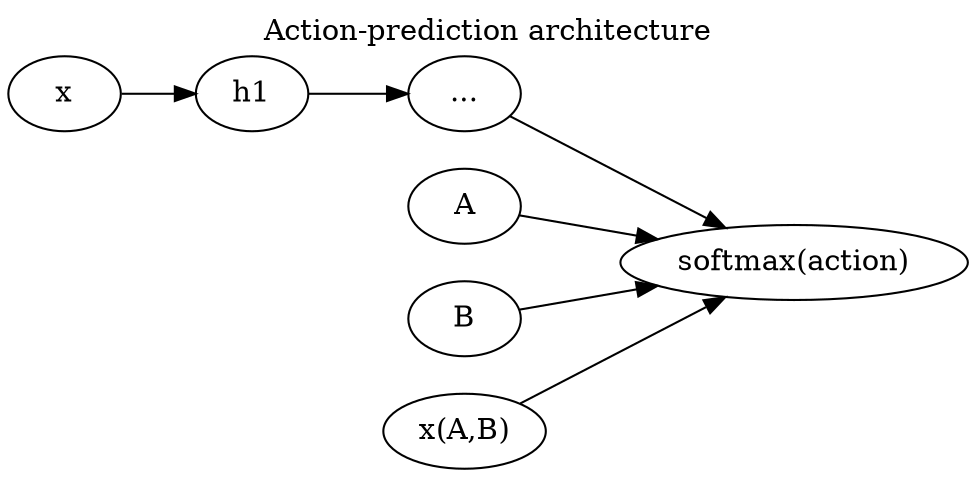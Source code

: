 digraph "ann_singlehead" { 
    graph [dpi = 300];
    // Label properies 
    label = "Action-prediction architecture"
    labelloc = "top"
    
    // Make graph vertical 
    rankdir = "LR"

    // Defining nodes
    input [label = "x"]
    hidden1 [label = "h1"]
    hidden2 [label = "..."]
    A [label = "A"]
    B [label = "B"]
    x [label = "x(A,B)"]
	action [label = "softmax(action)"]

    // Defining connections
    input -> hidden1
    hidden1 -> hidden2
    hidden2 -> action
    A -> action
    B -> action
    x -> action
}
